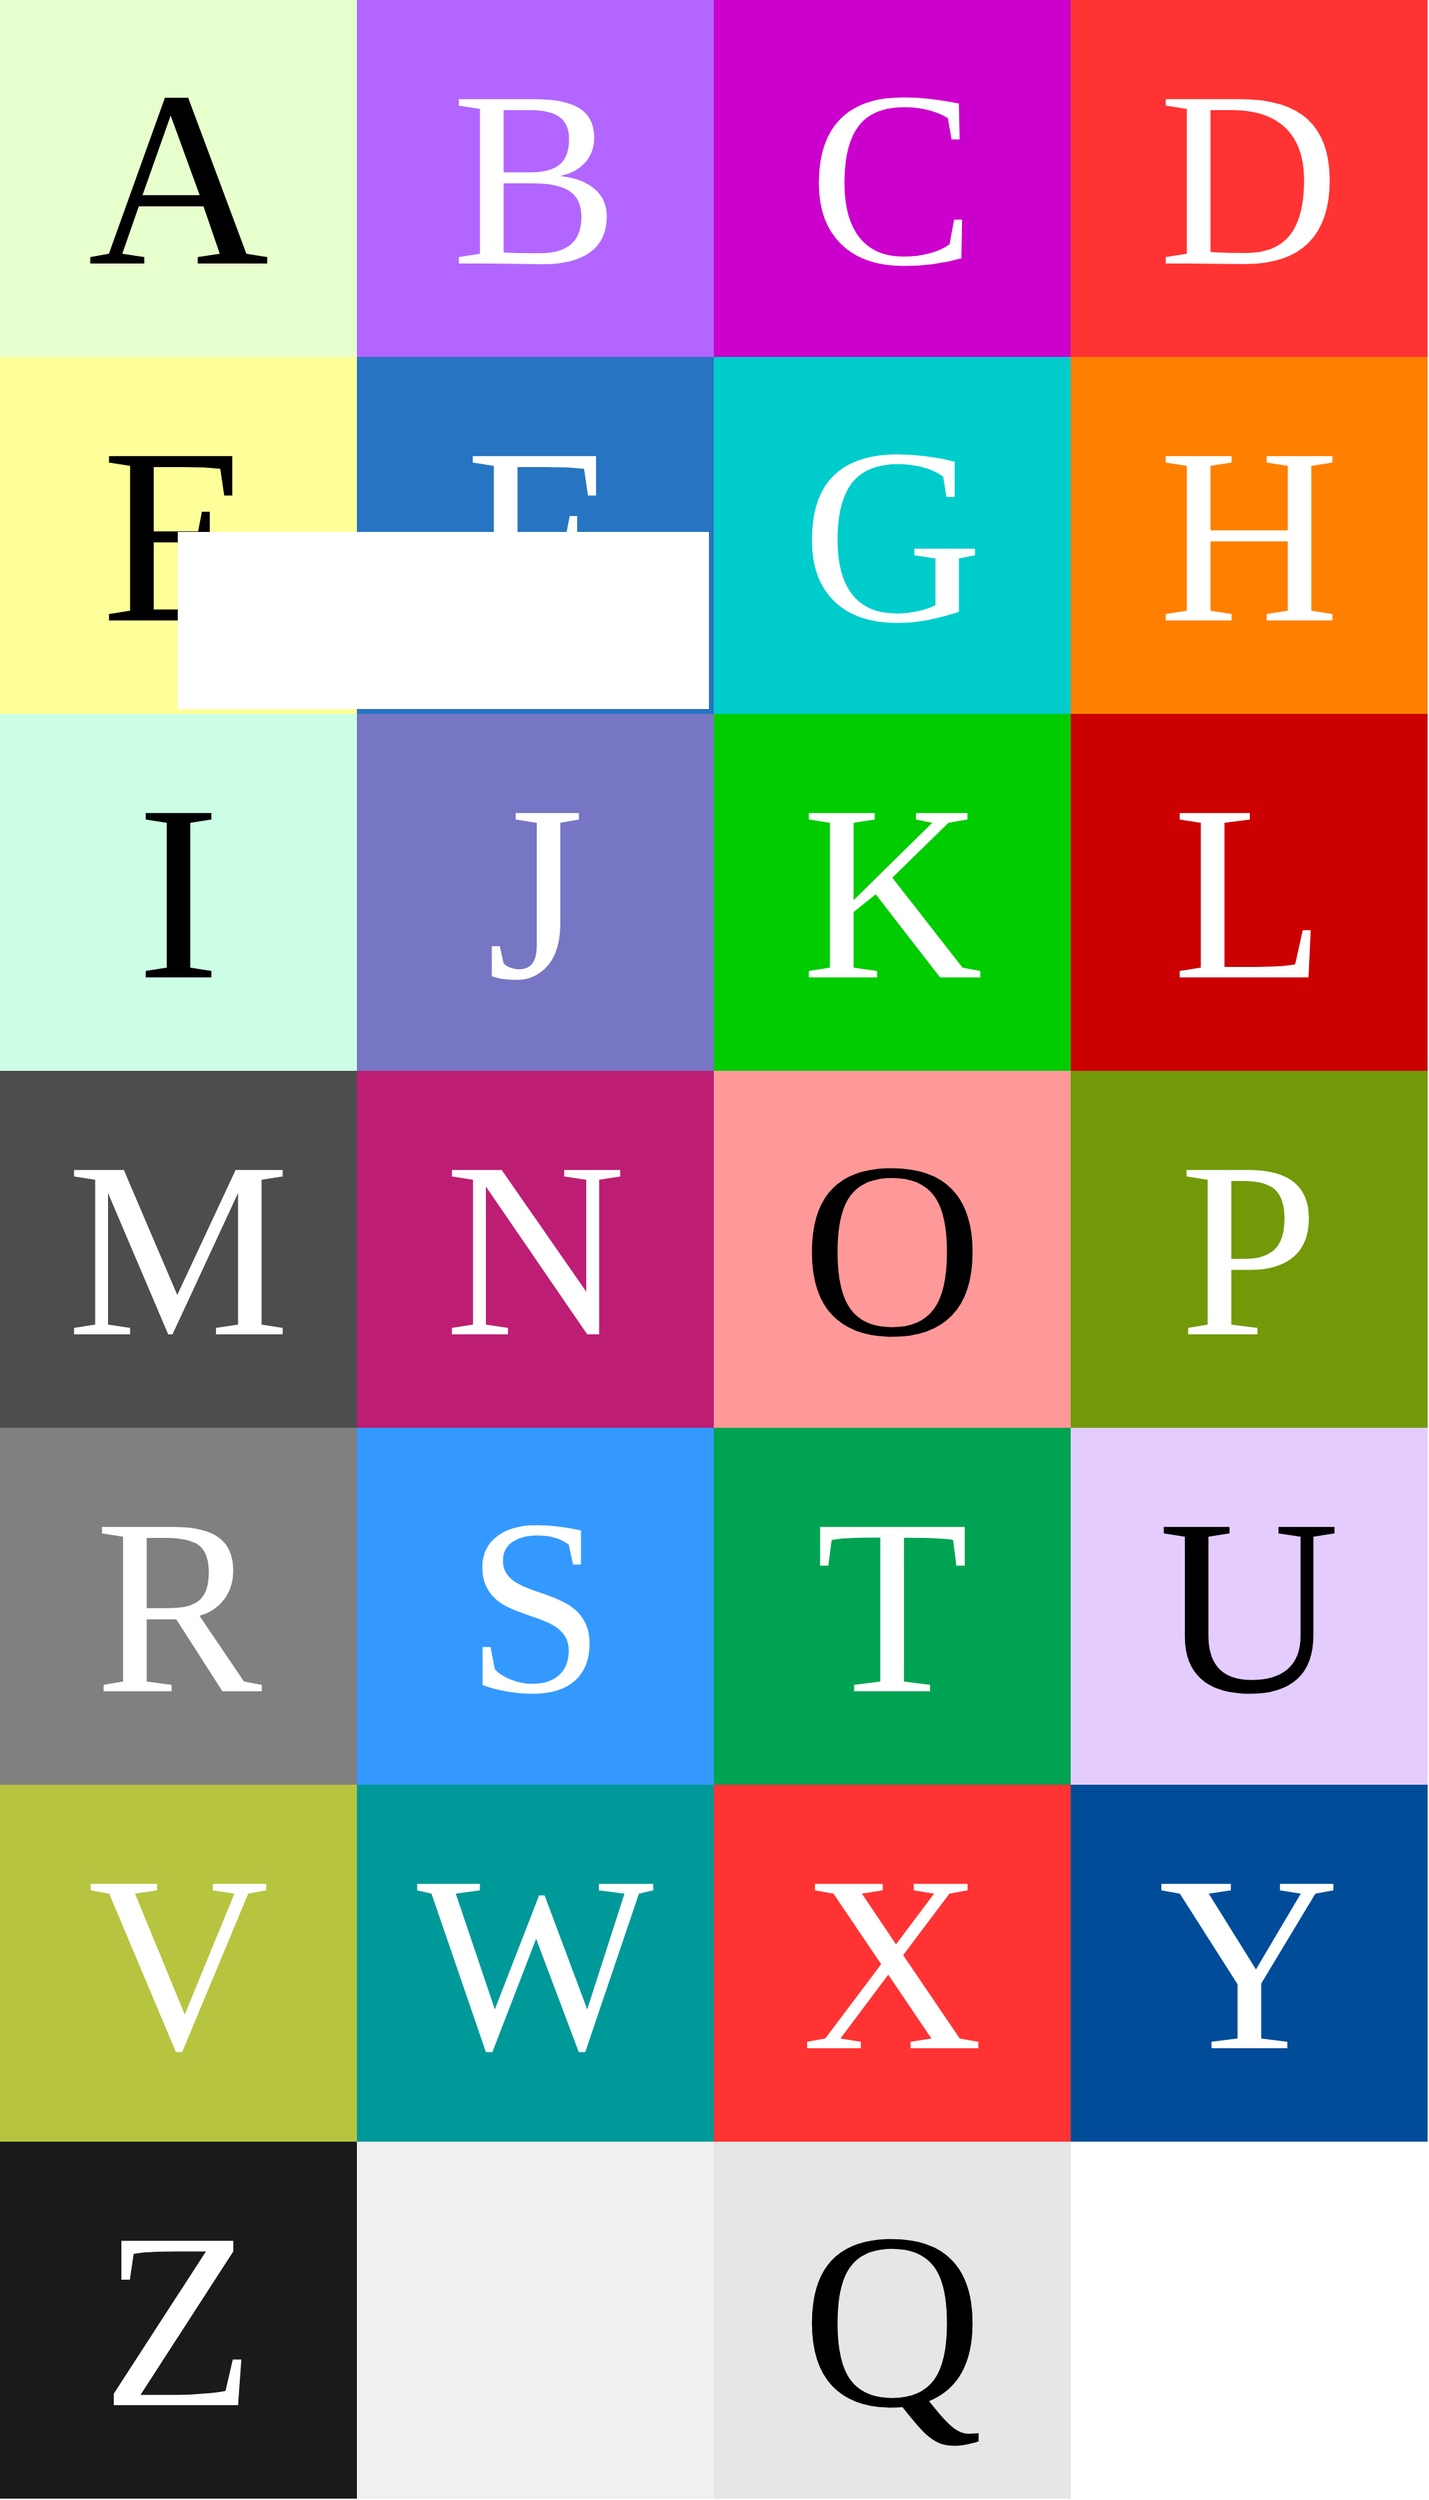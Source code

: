 <mxfile version="21.6.8" type="device">
  <diagram name="Page-1" id="TAxFWLGyPCR2Vq5mU7e9">
    <mxGraphModel dx="1606" dy="1258" grid="0" gridSize="10" guides="1" tooltips="1" connect="1" arrows="1" fold="1" page="0" pageScale="1" pageWidth="850" pageHeight="1100" math="0" shadow="0">
      <root>
        <mxCell id="0" />
        <mxCell id="1" parent="0" />
        <mxCell id="fG23GhRMj_7_pvGDDKSj-1" value="&lt;font style=&quot;font-size: 180px;&quot;&gt;A&lt;/font&gt;" style="whiteSpace=wrap;html=1;aspect=fixed;hachureGap=4;fontFamily=Verdana;fontSize=180;strokeColor=none;fillColor=#E6FFCC;fontStyle=0;labelBorderColor=none;labelBackgroundColor=none;fontColor=#000000;" parent="1" vertex="1">
          <mxGeometry x="-200" y="-162" width="256" height="256" as="geometry" />
        </mxCell>
        <mxCell id="fG23GhRMj_7_pvGDDKSj-2" value="&lt;span style=&quot;font-size: 180px;&quot;&gt;&lt;font style=&quot;font-size: 180px;&quot;&gt;B&lt;/font&gt;&lt;/span&gt;" style="whiteSpace=wrap;html=1;aspect=fixed;hachureGap=4;fontFamily=Verdana;fontSize=180;strokeColor=none;fillColor=#B266FF;fontStyle=0;labelBorderColor=none;labelBackgroundColor=none;fontColor=#FFFFFF;" parent="1" vertex="1">
          <mxGeometry x="56" y="-162" width="256" height="256" as="geometry" />
        </mxCell>
        <mxCell id="fG23GhRMj_7_pvGDDKSj-3" value="&lt;span style=&quot;font-size: 180px;&quot;&gt;&lt;font style=&quot;font-size: 180px;&quot;&gt;C&lt;/font&gt;&lt;/span&gt;" style="whiteSpace=wrap;html=1;aspect=fixed;hachureGap=4;fontFamily=Verdana;fontSize=180;strokeColor=none;fillColor=#CC00CC;fontStyle=0;labelBorderColor=none;labelBackgroundColor=none;fontColor=#FFFFFF;" parent="1" vertex="1">
          <mxGeometry x="312" y="-162" width="256" height="256" as="geometry" />
        </mxCell>
        <mxCell id="fG23GhRMj_7_pvGDDKSj-4" value="&lt;span style=&quot;font-size: 180px;&quot;&gt;&lt;font style=&quot;font-size: 180px;&quot;&gt;D&lt;/font&gt;&lt;/span&gt;" style="whiteSpace=wrap;html=1;aspect=fixed;hachureGap=4;fontFamily=Verdana;fontSize=180;strokeColor=none;fillColor=#FF3333;fontStyle=0;labelBorderColor=none;labelBackgroundColor=none;fontColor=#FFFFFF;" parent="1" vertex="1">
          <mxGeometry x="568" y="-162" width="256" height="256" as="geometry" />
        </mxCell>
        <mxCell id="fG23GhRMj_7_pvGDDKSj-5" value="&lt;span style=&quot;font-size: 180px;&quot;&gt;&lt;font style=&quot;font-size: 180px;&quot;&gt;E&lt;/font&gt;&lt;/span&gt;" style="whiteSpace=wrap;html=1;aspect=fixed;hachureGap=4;fontFamily=Verdana;fontSize=180;strokeColor=none;fillColor=#FFFF99;fontStyle=0;labelBorderColor=none;labelBackgroundColor=none;fontColor=#000000;" parent="1" vertex="1">
          <mxGeometry x="-200" y="94" width="256" height="256" as="geometry" />
        </mxCell>
        <mxCell id="fG23GhRMj_7_pvGDDKSj-6" value="&lt;span style=&quot;font-size: 180px;&quot;&gt;&lt;font style=&quot;font-size: 180px;&quot;&gt;F&lt;/font&gt;&lt;/span&gt;" style="whiteSpace=wrap;html=1;aspect=fixed;hachureGap=4;fontFamily=Verdana;fontSize=180;strokeColor=none;fillColor=#2774C2;fontStyle=0;labelBorderColor=none;labelBackgroundColor=none;fontColor=#FFFFFF;" parent="1" vertex="1">
          <mxGeometry x="56" y="94" width="256" height="256" as="geometry" />
        </mxCell>
        <mxCell id="fG23GhRMj_7_pvGDDKSj-7" value="&lt;span style=&quot;font-size: 180px;&quot;&gt;&lt;font style=&quot;font-size: 180px;&quot;&gt;G&lt;/font&gt;&lt;/span&gt;" style="whiteSpace=wrap;html=1;aspect=fixed;hachureGap=4;fontFamily=Verdana;fontSize=180;strokeColor=none;fillColor=#00CCCC;fontStyle=0;labelBorderColor=none;labelBackgroundColor=none;fontColor=#FFFFFF;" parent="1" vertex="1">
          <mxGeometry x="312" y="94" width="256" height="256" as="geometry" />
        </mxCell>
        <mxCell id="fG23GhRMj_7_pvGDDKSj-8" value="&lt;span style=&quot;font-size: 180px;&quot;&gt;&lt;font style=&quot;font-size: 180px;&quot;&gt;H&lt;/font&gt;&lt;/span&gt;" style="whiteSpace=wrap;html=1;aspect=fixed;hachureGap=4;fontFamily=Verdana;fontSize=180;strokeColor=none;fillColor=#FF8000;fontStyle=0;labelBorderColor=none;labelBackgroundColor=none;fontColor=#FFFFFF;" parent="1" vertex="1">
          <mxGeometry x="568" y="94" width="256" height="256" as="geometry" />
        </mxCell>
        <mxCell id="1N__fM-b2qHRySUKsXRM-1" value="&lt;span style=&quot;font-size: 180px;&quot;&gt;&lt;font style=&quot;font-size: 180px;&quot;&gt;I&lt;/font&gt;&lt;/span&gt;" style="whiteSpace=wrap;html=1;aspect=fixed;hachureGap=4;fontFamily=Verdana;fontSize=180;strokeColor=none;fillColor=#CCFFE6;fontStyle=0;labelBorderColor=none;labelBackgroundColor=none;fontColor=#000000;" parent="1" vertex="1">
          <mxGeometry x="-200" y="350" width="256" height="256" as="geometry" />
        </mxCell>
        <mxCell id="1N__fM-b2qHRySUKsXRM-2" value="&lt;span style=&quot;font-size: 180px;&quot;&gt;&lt;font style=&quot;font-size: 180px;&quot;&gt;J&lt;/font&gt;&lt;/span&gt;" style="whiteSpace=wrap;html=1;aspect=fixed;hachureGap=4;fontFamily=Verdana;fontSize=180;strokeColor=none;fillColor=#7676C4;fontStyle=0;labelBorderColor=none;labelBackgroundColor=none;fontColor=#FFFFFF;" parent="1" vertex="1">
          <mxGeometry x="56" y="350" width="256" height="256" as="geometry" />
        </mxCell>
        <mxCell id="1N__fM-b2qHRySUKsXRM-3" value="&lt;span style=&quot;font-size: 180px;&quot;&gt;&lt;font style=&quot;font-size: 180px;&quot;&gt;K&lt;/font&gt;&lt;/span&gt;" style="whiteSpace=wrap;html=1;aspect=fixed;hachureGap=4;fontFamily=Verdana;fontSize=180;strokeColor=none;fillColor=#00CC00;fontStyle=0;labelBorderColor=none;labelBackgroundColor=none;fontColor=#FFFFFF;" parent="1" vertex="1">
          <mxGeometry x="312" y="350" width="256" height="256" as="geometry" />
        </mxCell>
        <mxCell id="1N__fM-b2qHRySUKsXRM-4" value="&lt;span style=&quot;font-size: 180px;&quot;&gt;&lt;font style=&quot;font-size: 180px;&quot;&gt;L&lt;/font&gt;&lt;/span&gt;" style="whiteSpace=wrap;html=1;aspect=fixed;hachureGap=4;fontFamily=Verdana;fontSize=180;strokeColor=none;fillColor=#CC0000;fontStyle=0;labelBorderColor=none;labelBackgroundColor=none;fontColor=#FFFFFF;" parent="1" vertex="1">
          <mxGeometry x="568" y="350" width="256" height="256" as="geometry" />
        </mxCell>
        <mxCell id="G_FS12MMR0blg4iKRw6g-1" value="&lt;span style=&quot;font-size: 180px;&quot;&gt;&lt;font style=&quot;font-size: 180px;&quot;&gt;M&lt;/font&gt;&lt;/span&gt;" style="whiteSpace=wrap;html=1;aspect=fixed;hachureGap=4;fontFamily=Verdana;fontSize=180;strokeColor=none;fillColor=#4D4D4D;fontStyle=0;labelBorderColor=none;labelBackgroundColor=none;fontColor=#FFFFFF;" parent="1" vertex="1">
          <mxGeometry x="-200" y="606" width="256" height="256" as="geometry" />
        </mxCell>
        <mxCell id="G_FS12MMR0blg4iKRw6g-2" value="&lt;span style=&quot;font-size: 180px;&quot;&gt;&lt;font style=&quot;font-size: 180px;&quot;&gt;N&lt;/font&gt;&lt;/span&gt;" style="whiteSpace=wrap;html=1;aspect=fixed;hachureGap=4;fontFamily=Verdana;fontSize=180;strokeColor=none;fillColor=#BD1E73;fontStyle=0;labelBorderColor=none;labelBackgroundColor=none;fontColor=#FFFFFF;" parent="1" vertex="1">
          <mxGeometry x="56" y="606" width="256" height="256" as="geometry" />
        </mxCell>
        <mxCell id="G_FS12MMR0blg4iKRw6g-3" value="&lt;span style=&quot;font-size: 180px;&quot;&gt;&lt;font style=&quot;font-size: 180px;&quot;&gt;O&lt;/font&gt;&lt;/span&gt;" style="whiteSpace=wrap;html=1;aspect=fixed;hachureGap=4;fontFamily=Verdana;fontSize=180;strokeColor=none;fillColor=#FF9999;fontStyle=0;labelBorderColor=none;labelBackgroundColor=none;fontColor=#000000;" parent="1" vertex="1">
          <mxGeometry x="312" y="606" width="256" height="256" as="geometry" />
        </mxCell>
        <mxCell id="G_FS12MMR0blg4iKRw6g-4" value="&lt;span style=&quot;font-size: 180px;&quot;&gt;&lt;font style=&quot;font-size: 180px;&quot;&gt;P&lt;/font&gt;&lt;/span&gt;" style="whiteSpace=wrap;html=1;aspect=fixed;hachureGap=4;fontFamily=Verdana;fontSize=180;strokeColor=none;fillColor=#739909;fontStyle=0;labelBorderColor=none;labelBackgroundColor=none;fontColor=#FFFFFF;" parent="1" vertex="1">
          <mxGeometry x="568" y="606" width="256" height="256" as="geometry" />
        </mxCell>
        <mxCell id="1Qv-yKKz76CM-QJ41pnP-1" value="&lt;span style=&quot;font-size: 180px;&quot;&gt;&lt;font style=&quot;font-size: 180px;&quot;&gt;R&lt;/font&gt;&lt;/span&gt;" style="whiteSpace=wrap;html=1;aspect=fixed;hachureGap=4;fontFamily=Verdana;fontSize=180;strokeColor=none;fillColor=#808080;fontStyle=0;labelBorderColor=none;labelBackgroundColor=none;fontColor=#FFFFFF;" parent="1" vertex="1">
          <mxGeometry x="-200" y="862" width="256" height="256" as="geometry" />
        </mxCell>
        <mxCell id="1Qv-yKKz76CM-QJ41pnP-2" value="&lt;span style=&quot;font-size: 180px;&quot;&gt;&lt;font style=&quot;font-size: 180px;&quot;&gt;S&lt;/font&gt;&lt;/span&gt;" style="whiteSpace=wrap;html=1;aspect=fixed;hachureGap=4;fontFamily=Verdana;fontSize=180;strokeColor=none;fillColor=#3399FF;fontStyle=0;labelBorderColor=none;labelBackgroundColor=none;fontColor=#FFFFFF;" parent="1" vertex="1">
          <mxGeometry x="56" y="862" width="256" height="256" as="geometry" />
        </mxCell>
        <mxCell id="1Qv-yKKz76CM-QJ41pnP-3" value="&lt;span style=&quot;font-size: 180px;&quot;&gt;&lt;font style=&quot;font-size: 180px;&quot;&gt;T&lt;/font&gt;&lt;/span&gt;" style="whiteSpace=wrap;html=1;aspect=fixed;hachureGap=4;fontFamily=Verdana;fontSize=180;strokeColor=none;fillColor=#00A352;fontStyle=0;labelBorderColor=none;labelBackgroundColor=none;fontColor=#FFFFFF;" parent="1" vertex="1">
          <mxGeometry x="312" y="862" width="256" height="256" as="geometry" />
        </mxCell>
        <mxCell id="1Qv-yKKz76CM-QJ41pnP-4" value="&lt;span style=&quot;font-size: 180px;&quot;&gt;&lt;font style=&quot;font-size: 180px;&quot;&gt;U&lt;/font&gt;&lt;/span&gt;" style="whiteSpace=wrap;html=1;aspect=fixed;hachureGap=4;fontFamily=Verdana;fontSize=180;strokeColor=none;fillColor=#E5CCFF;fontStyle=0;labelBorderColor=none;labelBackgroundColor=none;fontColor=#000000;" parent="1" vertex="1">
          <mxGeometry x="568" y="862" width="256" height="256" as="geometry" />
        </mxCell>
        <mxCell id="zs6c0w4i221i9xAGOM9t-1" value="&lt;span style=&quot;font-size: 180px;&quot;&gt;&lt;font style=&quot;font-size: 180px;&quot;&gt;V&lt;/font&gt;&lt;/span&gt;" style="whiteSpace=wrap;html=1;aspect=fixed;hachureGap=4;fontFamily=Verdana;fontSize=180;strokeColor=none;fillColor=#B7C440;fontStyle=0;labelBorderColor=none;labelBackgroundColor=none;fontColor=#FFFFFF;" parent="1" vertex="1">
          <mxGeometry x="-200" y="1118" width="256" height="256" as="geometry" />
        </mxCell>
        <mxCell id="zs6c0w4i221i9xAGOM9t-2" value="&lt;span style=&quot;font-size: 180px;&quot;&gt;&lt;font style=&quot;font-size: 180px;&quot;&gt;W&lt;/font&gt;&lt;/span&gt;" style="whiteSpace=wrap;html=1;aspect=fixed;hachureGap=4;fontFamily=Verdana;fontSize=180;strokeColor=none;fillColor=#009999;fontStyle=0;labelBorderColor=none;labelBackgroundColor=none;fontColor=#FFFFFF;" parent="1" vertex="1">
          <mxGeometry x="56" y="1118" width="256" height="256" as="geometry" />
        </mxCell>
        <mxCell id="zs6c0w4i221i9xAGOM9t-3" value="&lt;span style=&quot;font-size: 180px;&quot;&gt;&lt;font style=&quot;font-size: 180px;&quot;&gt;X&lt;/font&gt;&lt;/span&gt;" style="whiteSpace=wrap;html=1;aspect=fixed;hachureGap=4;fontFamily=Verdana;fontSize=180;strokeColor=none;fillColor=#FF3333;fontStyle=0;labelBorderColor=none;labelBackgroundColor=none;fontColor=#FFFFFF;" parent="1" vertex="1">
          <mxGeometry x="312" y="1118" width="256" height="256" as="geometry" />
        </mxCell>
        <mxCell id="zs6c0w4i221i9xAGOM9t-4" value="&lt;span style=&quot;font-size: 180px;&quot;&gt;&lt;font style=&quot;font-size: 180px;&quot;&gt;Y&lt;/font&gt;&lt;/span&gt;" style="whiteSpace=wrap;html=1;aspect=fixed;hachureGap=4;fontFamily=Verdana;fontSize=180;strokeColor=none;fillColor=#004C99;fontStyle=0;labelBorderColor=none;labelBackgroundColor=none;fontColor=#FFFFFF;" parent="1" vertex="1">
          <mxGeometry x="568" y="1118" width="256" height="256" as="geometry" />
        </mxCell>
        <mxCell id="zs6c0w4i221i9xAGOM9t-5" value="&lt;span style=&quot;font-size: 180px;&quot;&gt;&lt;font style=&quot;font-size: 180px;&quot;&gt;Z&lt;/font&gt;&lt;/span&gt;" style="whiteSpace=wrap;html=1;aspect=fixed;hachureGap=4;fontFamily=Verdana;fontSize=180;strokeColor=none;fillColor=#1A1A1A;fontStyle=0;labelBorderColor=none;labelBackgroundColor=none;fontColor=#FFFFFF;" parent="1" vertex="1">
          <mxGeometry x="-200" y="1374" width="256" height="256" as="geometry" />
        </mxCell>
        <mxCell id="zs6c0w4i221i9xAGOM9t-6" value="" style="whiteSpace=wrap;html=1;aspect=fixed;hachureGap=4;fontFamily=Verdana;fontSize=180;strokeColor=none;fillColor=#F0F0F0;fontStyle=0;labelBorderColor=none;labelBackgroundColor=none;fontColor=#FFFFFF;" parent="1" vertex="1">
          <mxGeometry x="56" y="1374" width="256" height="256" as="geometry" />
        </mxCell>
        <mxCell id="zs6c0w4i221i9xAGOM9t-7" value="&lt;span style=&quot;font-size: 180px;&quot;&gt;&lt;font color=&quot;#000000&quot; style=&quot;font-size: 180px;&quot;&gt;Q&lt;/font&gt;&lt;/span&gt;" style="whiteSpace=wrap;html=1;aspect=fixed;hachureGap=4;fontFamily=Verdana;fontSize=180;strokeColor=none;fillColor=#E6E6E6;fontStyle=0;labelBorderColor=none;labelBackgroundColor=none;fontColor=#FFFFFF;" parent="1" vertex="1">
          <mxGeometry x="312" y="1374" width="256" height="256" as="geometry" />
        </mxCell>
      </root>
    </mxGraphModel>
  </diagram>
</mxfile>
